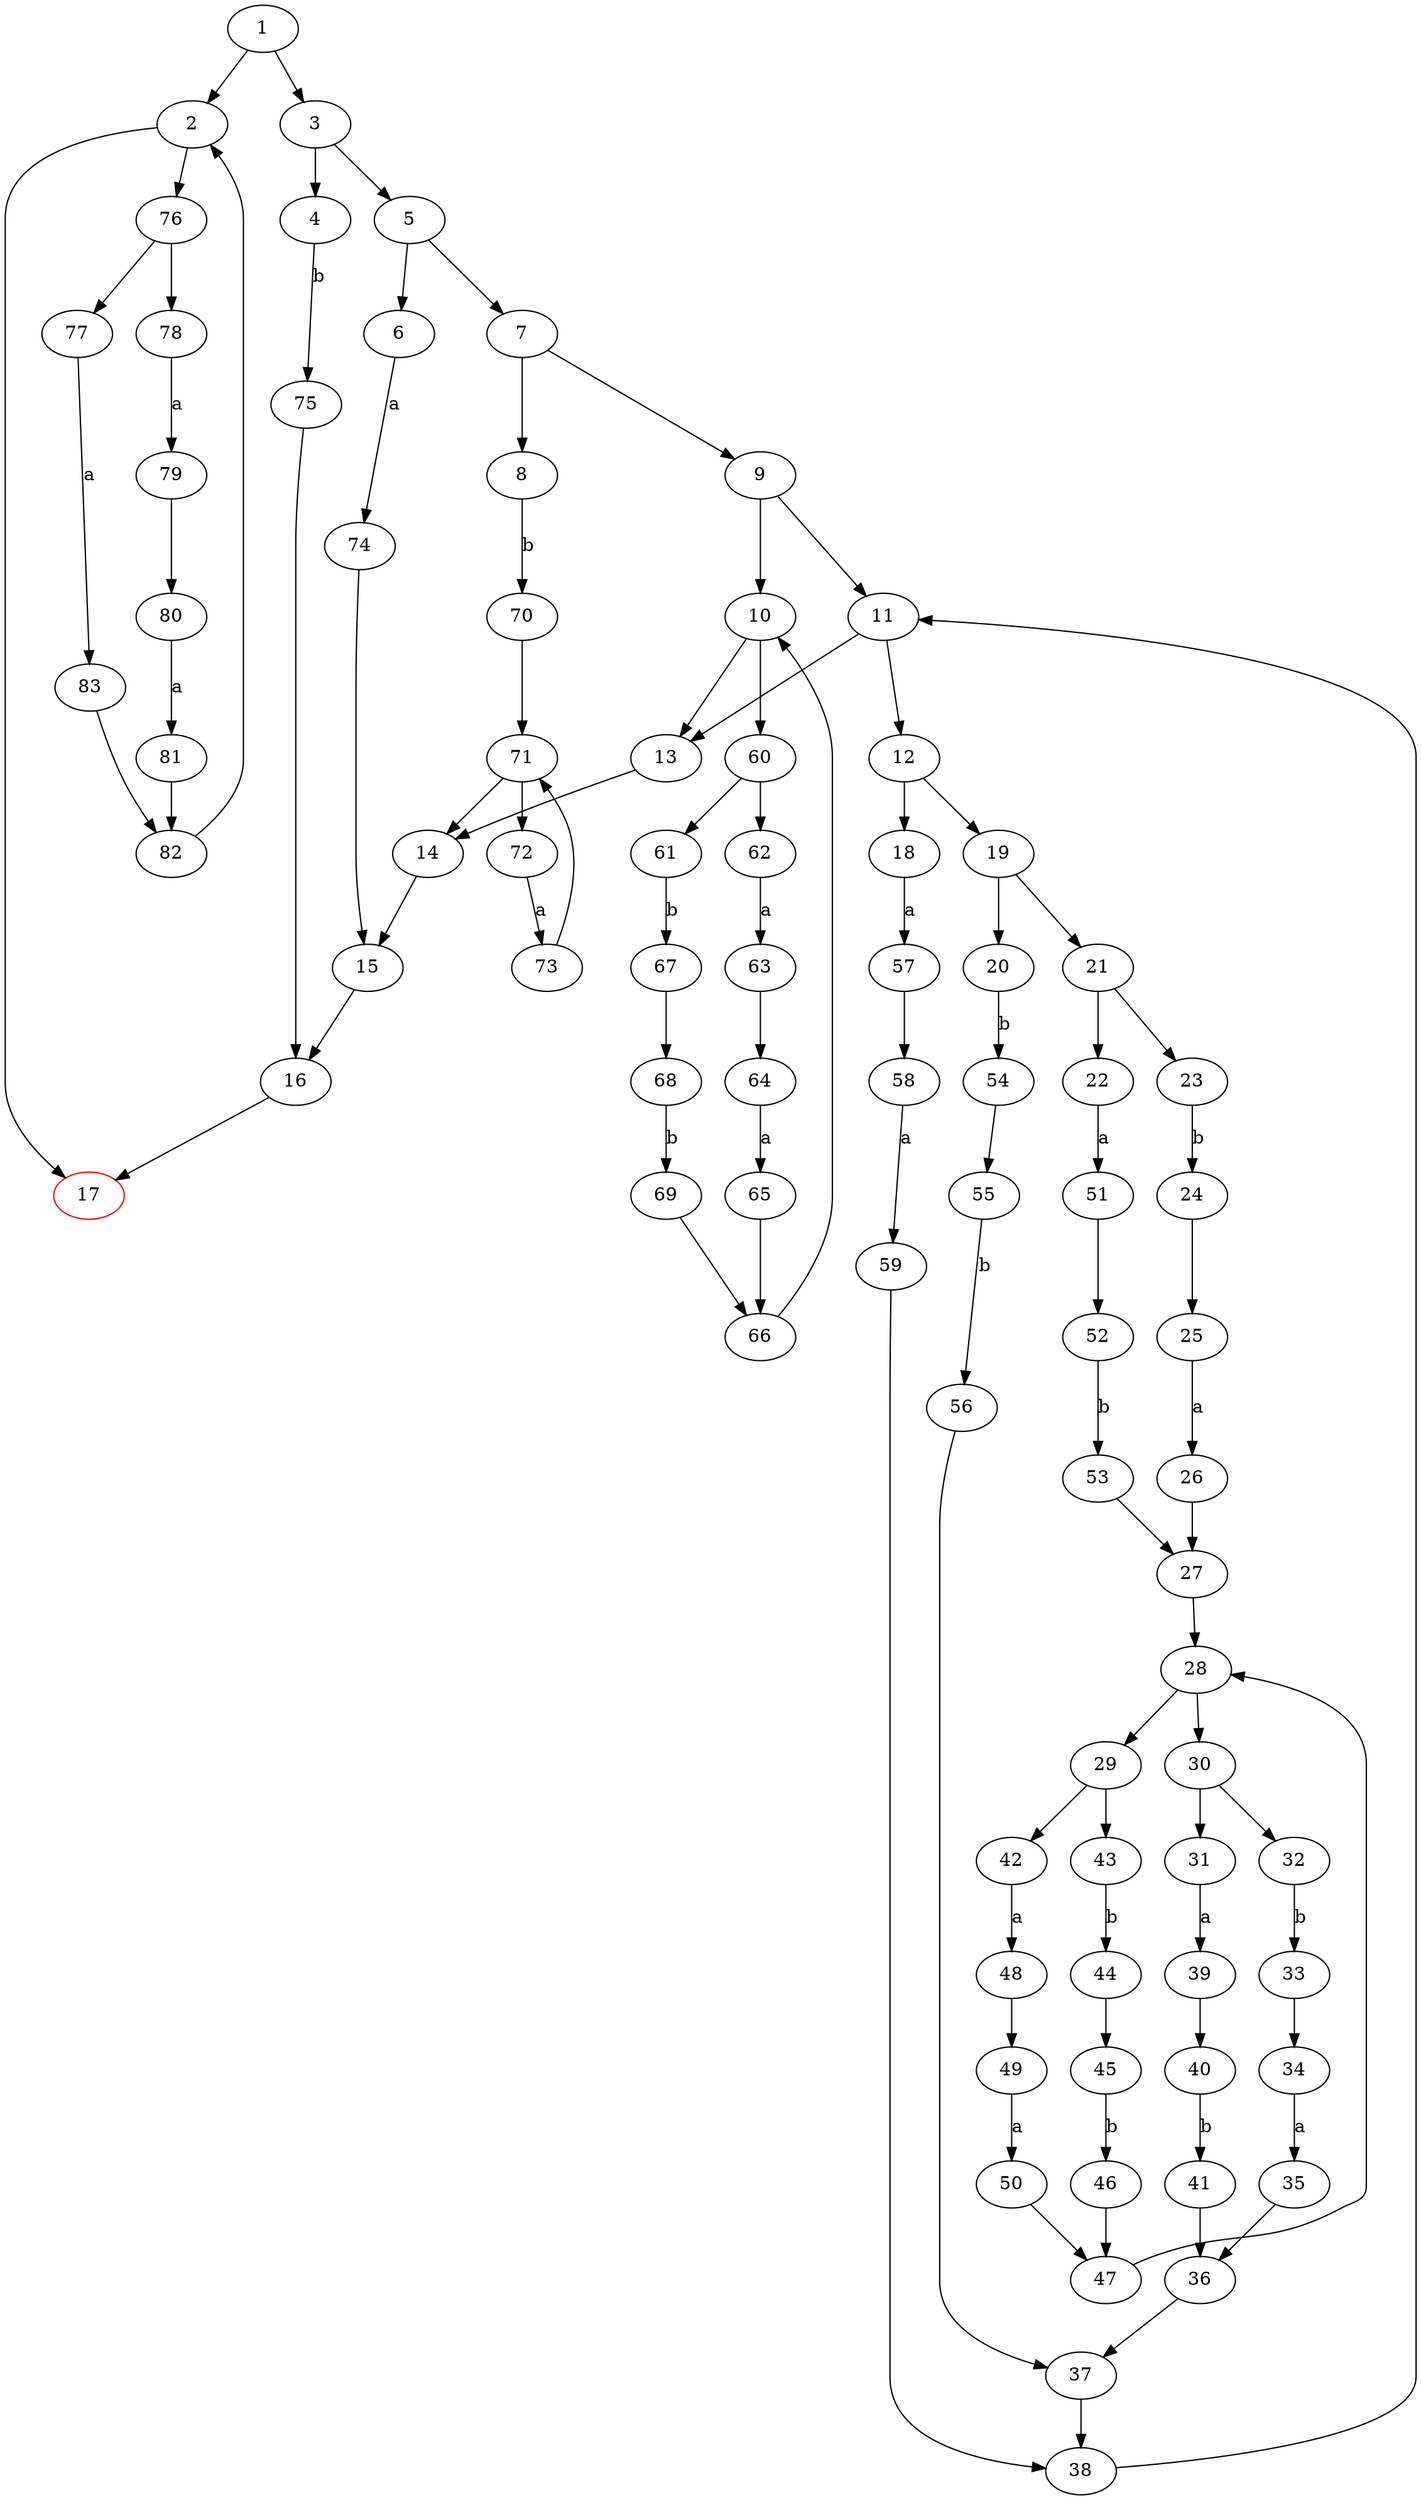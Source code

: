 digraph {
1 -> 2 [label=""]
1 -> 3 [label=""]
3 -> 4 [label=""]
3 -> 5 [label=""]
5 -> 6 [label=""]
5 -> 7 [label=""]
7 -> 8 [label=""]
7 -> 9 [label=""]
9 -> 10 [label=""]
9 -> 11 [label=""]
11 -> 12 [label=""]
11 -> 13 [label=""]
13 -> 14 [label=""]
14 -> 15 [label=""]
15 -> 16 [label=""]
16 -> 17 [label=""]
17 [color="red"]
12 -> 18 [label=""]
12 -> 19 [label=""]
19 -> 20 [label=""]
19 -> 21 [label=""]
21 -> 22 [label=""]
21 -> 23 [label=""]
23 -> 24 [label="b"]
24 -> 25 [label=""]
25 -> 26 [label="a"]
26 -> 27 [label=""]
27 -> 28 [label=""]
28 -> 29 [label=""]
28 -> 30 [label=""]
30 -> 31 [label=""]
30 -> 32 [label=""]
32 -> 33 [label="b"]
33 -> 34 [label=""]
34 -> 35 [label="a"]
35 -> 36 [label=""]
36 -> 37 [label=""]
37 -> 38 [label=""]
38 -> 11 [label=""]
31 -> 39 [label="a"]
39 -> 40 [label=""]
40 -> 41 [label="b"]
41 -> 36 [label=""]
29 -> 42 [label=""]
29 -> 43 [label=""]
43 -> 44 [label="b"]
44 -> 45 [label=""]
45 -> 46 [label="b"]
46 -> 47 [label=""]
47 -> 28 [label=""]
42 -> 48 [label="a"]
48 -> 49 [label=""]
49 -> 50 [label="a"]
50 -> 47 [label=""]
22 -> 51 [label="a"]
51 -> 52 [label=""]
52 -> 53 [label="b"]
53 -> 27 [label=""]
20 -> 54 [label="b"]
54 -> 55 [label=""]
55 -> 56 [label="b"]
56 -> 37 [label=""]
18 -> 57 [label="a"]
57 -> 58 [label=""]
58 -> 59 [label="a"]
59 -> 38 [label=""]
10 -> 60 [label=""]
10 -> 13 [label=""]
60 -> 61 [label=""]
60 -> 62 [label=""]
62 -> 63 [label="a"]
63 -> 64 [label=""]
64 -> 65 [label="a"]
65 -> 66 [label=""]
66 -> 10 [label=""]
61 -> 67 [label="b"]
67 -> 68 [label=""]
68 -> 69 [label="b"]
69 -> 66 [label=""]
8 -> 70 [label="b"]
70 -> 71 [label=""]
71 -> 72 [label=""]
71 -> 14 [label=""]
72 -> 73 [label="a"]
73 -> 71 [label=""]
6 -> 74 [label="a"]
74 -> 15 [label=""]
4 -> 75 [label="b"]
75 -> 16 [label=""]
2 -> 76 [label=""]
2 -> 17 [label=""]
76 -> 77 [label=""]
76 -> 78 [label=""]
78 -> 79 [label="a"]
79 -> 80 [label=""]
80 -> 81 [label="a"]
81 -> 82 [label=""]
82 -> 2 [label=""]
77 -> 83 [label="a"]
83 -> 82 [label=""]
}
